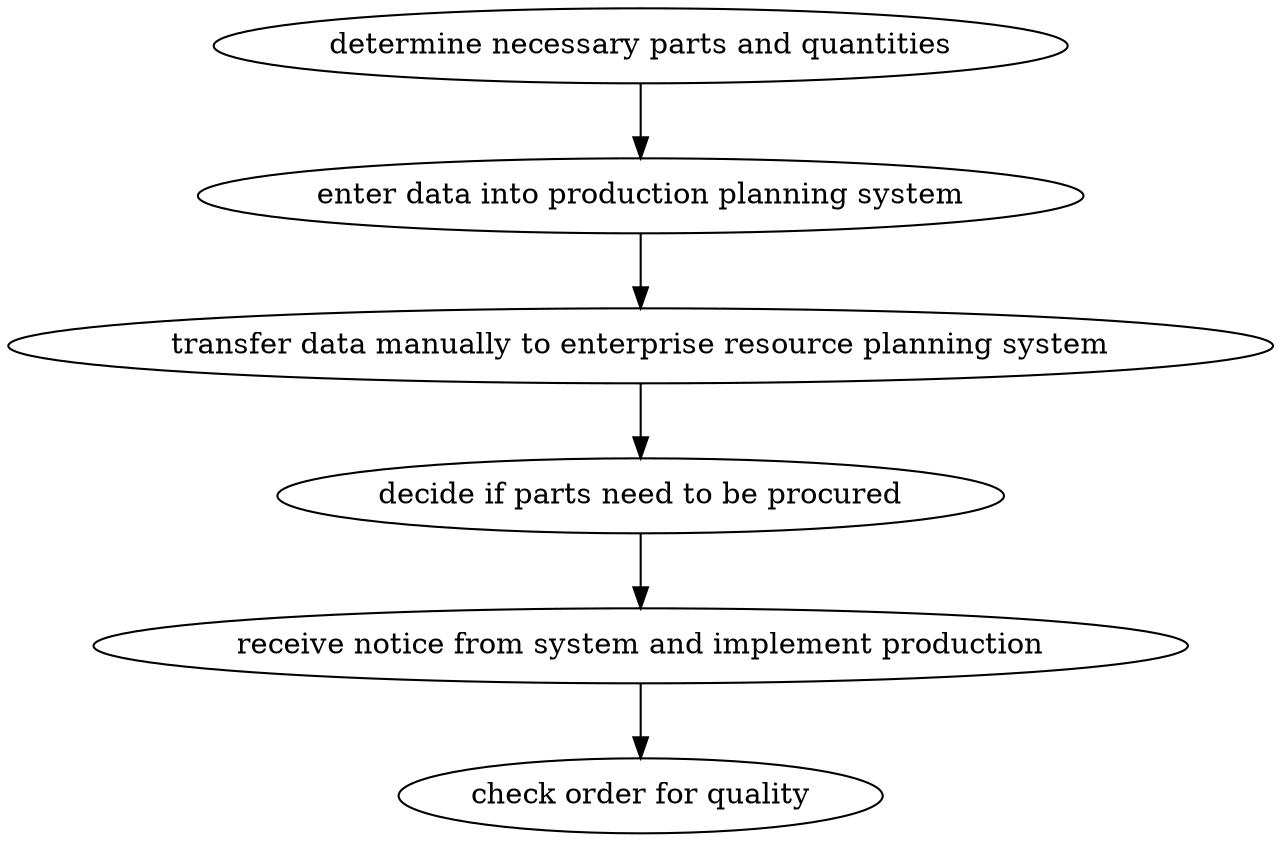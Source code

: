 strict digraph "doc-6.3" {
	graph [name="doc-6.3"];
	"determine necessary parts and quantities"	[attrs="{'type': 'Activity', 'label': 'determine necessary parts and quantities'}"];
	"enter data into production planning system"	[attrs="{'type': 'Activity', 'label': 'enter data into production planning system'}"];
	"determine necessary parts and quantities" -> "enter data into production planning system"	[attrs="{'type': 'flow', 'label': 'flow'}"];
	"transfer data manually to enterprise resource planning system"	[attrs="{'type': 'Activity', 'label': 'transfer data manually to enterprise resource planning system'}"];
	"enter data into production planning system" -> "transfer data manually to enterprise resource planning system"	[attrs="{'type': 'flow', 'label': 'flow'}"];
	"decide if parts need to be procured"	[attrs="{'type': 'Activity', 'label': 'decide if parts need to be procured'}"];
	"transfer data manually to enterprise resource planning system" -> "decide if parts need to be procured"	[attrs="{'type': 'flow', 'label': 'flow'}"];
	"receive notice from system and implement production"	[attrs="{'type': 'Activity', 'label': 'receive notice from system and implement production'}"];
	"decide if parts need to be procured" -> "receive notice from system and implement production"	[attrs="{'type': 'flow', 'label': 'flow'}"];
	"check order for quality"	[attrs="{'type': 'Activity', 'label': 'check order for quality'}"];
	"receive notice from system and implement production" -> "check order for quality"	[attrs="{'type': 'flow', 'label': 'flow'}"];
}
